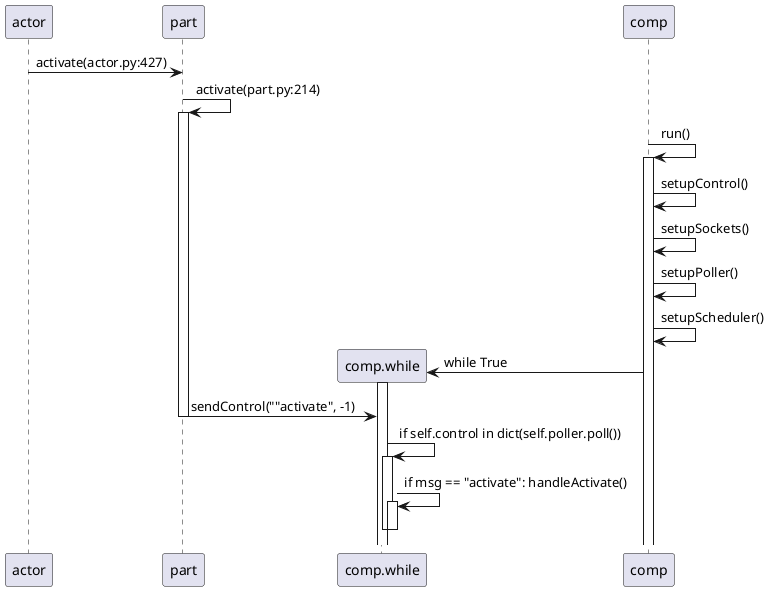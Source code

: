@startuml

participant actor
participant part
participant comp.while
participant comp

actor -> part: activate(actor.py:427)
part -> part: activate(part.py:214)
activate part

comp -> comp: run()
activate comp
comp -> comp: setupControl()
comp -> comp: setupSockets()
comp -> comp: setupPoller()
comp -> comp: setupScheduler()
comp -> comp.while**: while True

activate comp.while


part -> comp.while: sendControl(""activate", -1)
deactivate part

comp.while -> comp.while: if self.control in dict(self.poller.poll())
activate comp.while
comp.while -> comp.while: if msg == "activate": handleActivate()
activate comp.while

deactivate comp.while
deactivate comp.while

@enduml